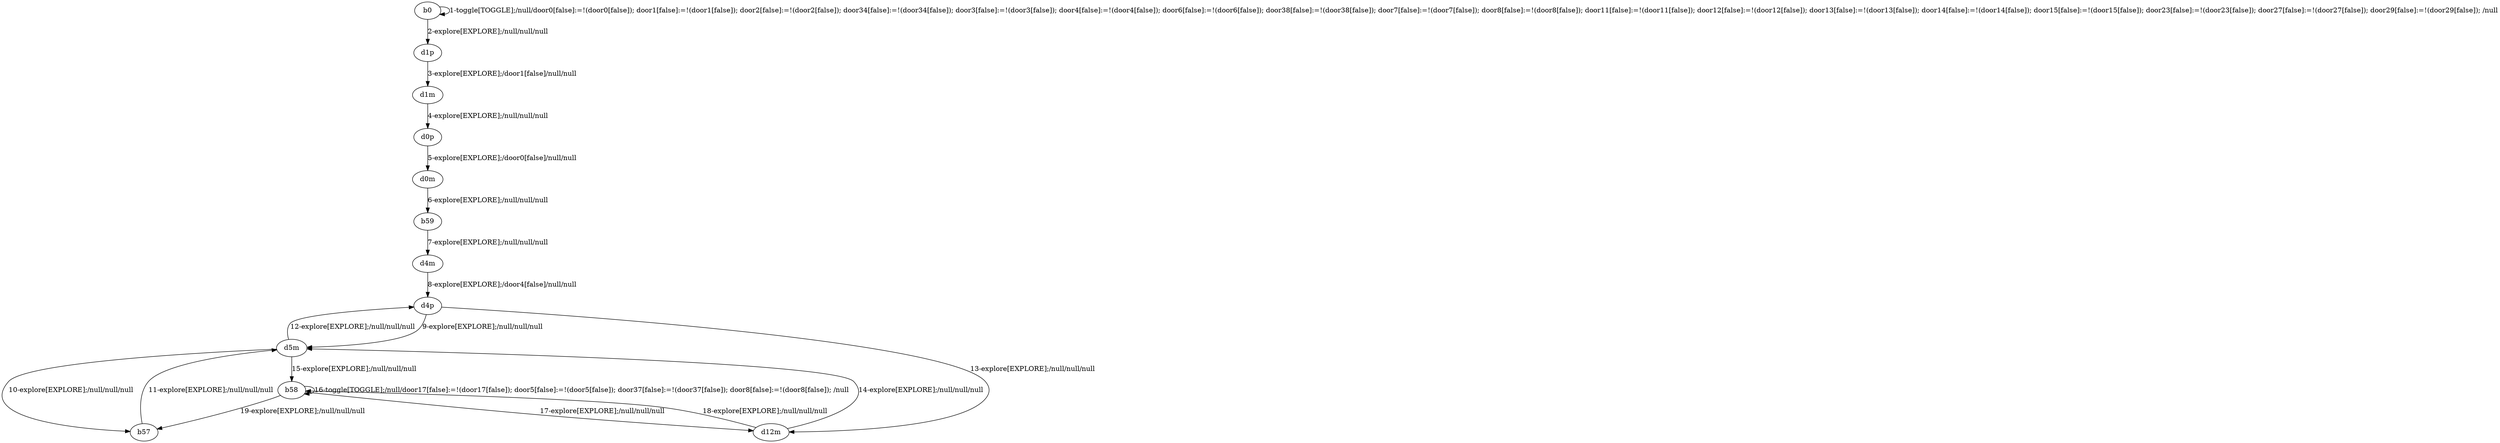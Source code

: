 # Total number of goals covered by this test: 2
# d12m --> b58
# d5m --> b58

digraph g {
"b0" -> "b0" [label = "1-toggle[TOGGLE];/null/door0[false]:=!(door0[false]); door1[false]:=!(door1[false]); door2[false]:=!(door2[false]); door34[false]:=!(door34[false]); door3[false]:=!(door3[false]); door4[false]:=!(door4[false]); door6[false]:=!(door6[false]); door38[false]:=!(door38[false]); door7[false]:=!(door7[false]); door8[false]:=!(door8[false]); door11[false]:=!(door11[false]); door12[false]:=!(door12[false]); door13[false]:=!(door13[false]); door14[false]:=!(door14[false]); door15[false]:=!(door15[false]); door23[false]:=!(door23[false]); door27[false]:=!(door27[false]); door29[false]:=!(door29[false]); /null"];
"b0" -> "d1p" [label = "2-explore[EXPLORE];/null/null/null"];
"d1p" -> "d1m" [label = "3-explore[EXPLORE];/door1[false]/null/null"];
"d1m" -> "d0p" [label = "4-explore[EXPLORE];/null/null/null"];
"d0p" -> "d0m" [label = "5-explore[EXPLORE];/door0[false]/null/null"];
"d0m" -> "b59" [label = "6-explore[EXPLORE];/null/null/null"];
"b59" -> "d4m" [label = "7-explore[EXPLORE];/null/null/null"];
"d4m" -> "d4p" [label = "8-explore[EXPLORE];/door4[false]/null/null"];
"d4p" -> "d5m" [label = "9-explore[EXPLORE];/null/null/null"];
"d5m" -> "b57" [label = "10-explore[EXPLORE];/null/null/null"];
"b57" -> "d5m" [label = "11-explore[EXPLORE];/null/null/null"];
"d5m" -> "d4p" [label = "12-explore[EXPLORE];/null/null/null"];
"d4p" -> "d12m" [label = "13-explore[EXPLORE];/null/null/null"];
"d12m" -> "d5m" [label = "14-explore[EXPLORE];/null/null/null"];
"d5m" -> "b58" [label = "15-explore[EXPLORE];/null/null/null"];
"b58" -> "b58" [label = "16-toggle[TOGGLE];/null/door17[false]:=!(door17[false]); door5[false]:=!(door5[false]); door37[false]:=!(door37[false]); door8[false]:=!(door8[false]); /null"];
"b58" -> "d12m" [label = "17-explore[EXPLORE];/null/null/null"];
"d12m" -> "b58" [label = "18-explore[EXPLORE];/null/null/null"];
"b58" -> "b57" [label = "19-explore[EXPLORE];/null/null/null"];
}